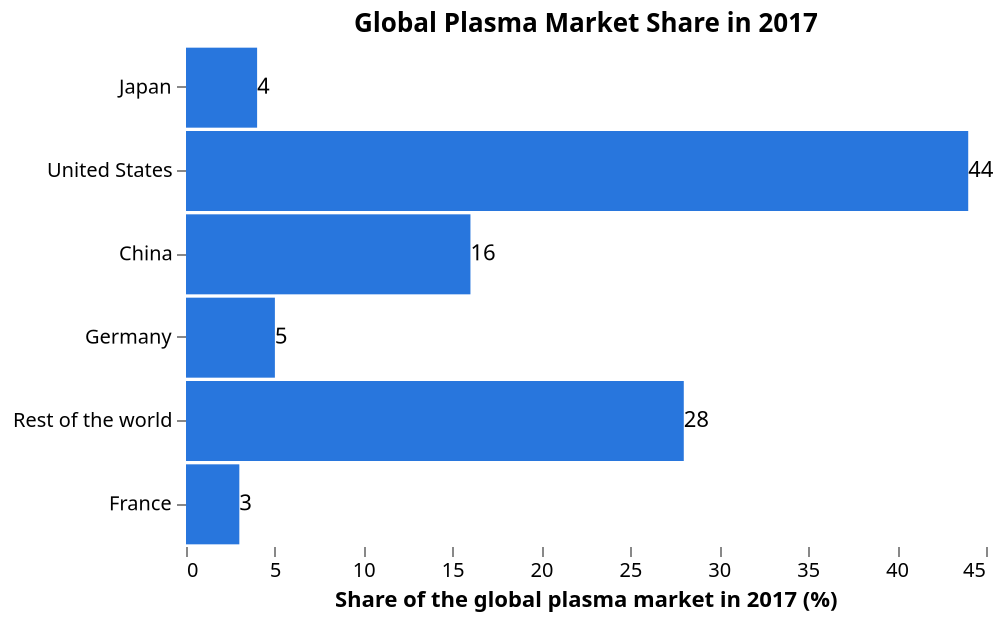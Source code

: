 {
  "$schema": "https://vega.github.io/schema/vega-lite/v5.json",
  "config": { "view": { "stroke": "transparent" } },
  "vconcat": [
    {
      "title": "Global Plasma Market Share in 2017",
      "description": "A comparison of the share of the global plasma market in different countries in 2017.",
      "width": 400,
      "height": 250,
      "data": {
        "values": [
          { "Country": "United States", "Share": 44 },
          { "Country": "China", "Share": 16 },
          { "Country": "Germany", "Share": 5 },
          { "Country": "Japan", "Share": 4 },
          { "Country": "France", "Share": 3 },
          { "Country": "Rest of the world", "Share": 28 }
        ]
      },
      "layer": [
        {
          "mark": { "type": "bar" },
          "encoding": {
            "color": {
              "condition": {
                "test": "datum.Country === 'none'",
                "value": "#2876dd"
              },
              "value": "#2876dd"
            },
            "opacity": {
              "condition": { "test": "datum.Country === 'none'", "value": 1 },
              "value": 1
            },
            "size": {
              "condition": { "test": "datum.Country === 'none'", "value": 30 },
              "value": 40
            }
          }
        },
        {
          "mark": {
            "type": "text",
            "align": "left",
            "baseline": "middle",
            "dx": 0,
            "dy": 0,
            "angle": 0,
            "fontSize": 11,
            "color": "black",
            "opacity": 1
          },
          "encoding": {
            "text": { "field": "Share", "type": "quantitative" },
            "color": { "value": "#000000" }
          }
        }
      ],
      "encoding": {
        "y": {
          "field": "Country",
          "type": "nominal",
          "axis": { "title": "", "grid": false, "tickCount": 6, "domain": false },
          "sort": ["Japan", "United States", "China", "Germany", "Rest of the world", "France"]
        },
        "x": {
          "field": "Share",
          "type": "quantitative",
          "axis": {
            "title": "Share of the global plasma market in 2017 (%)",
            "grid": false,
            "tickCount": 7,
            "domain": false
          }
        }
      }
    }
  ],
  "name": "1045"
}
